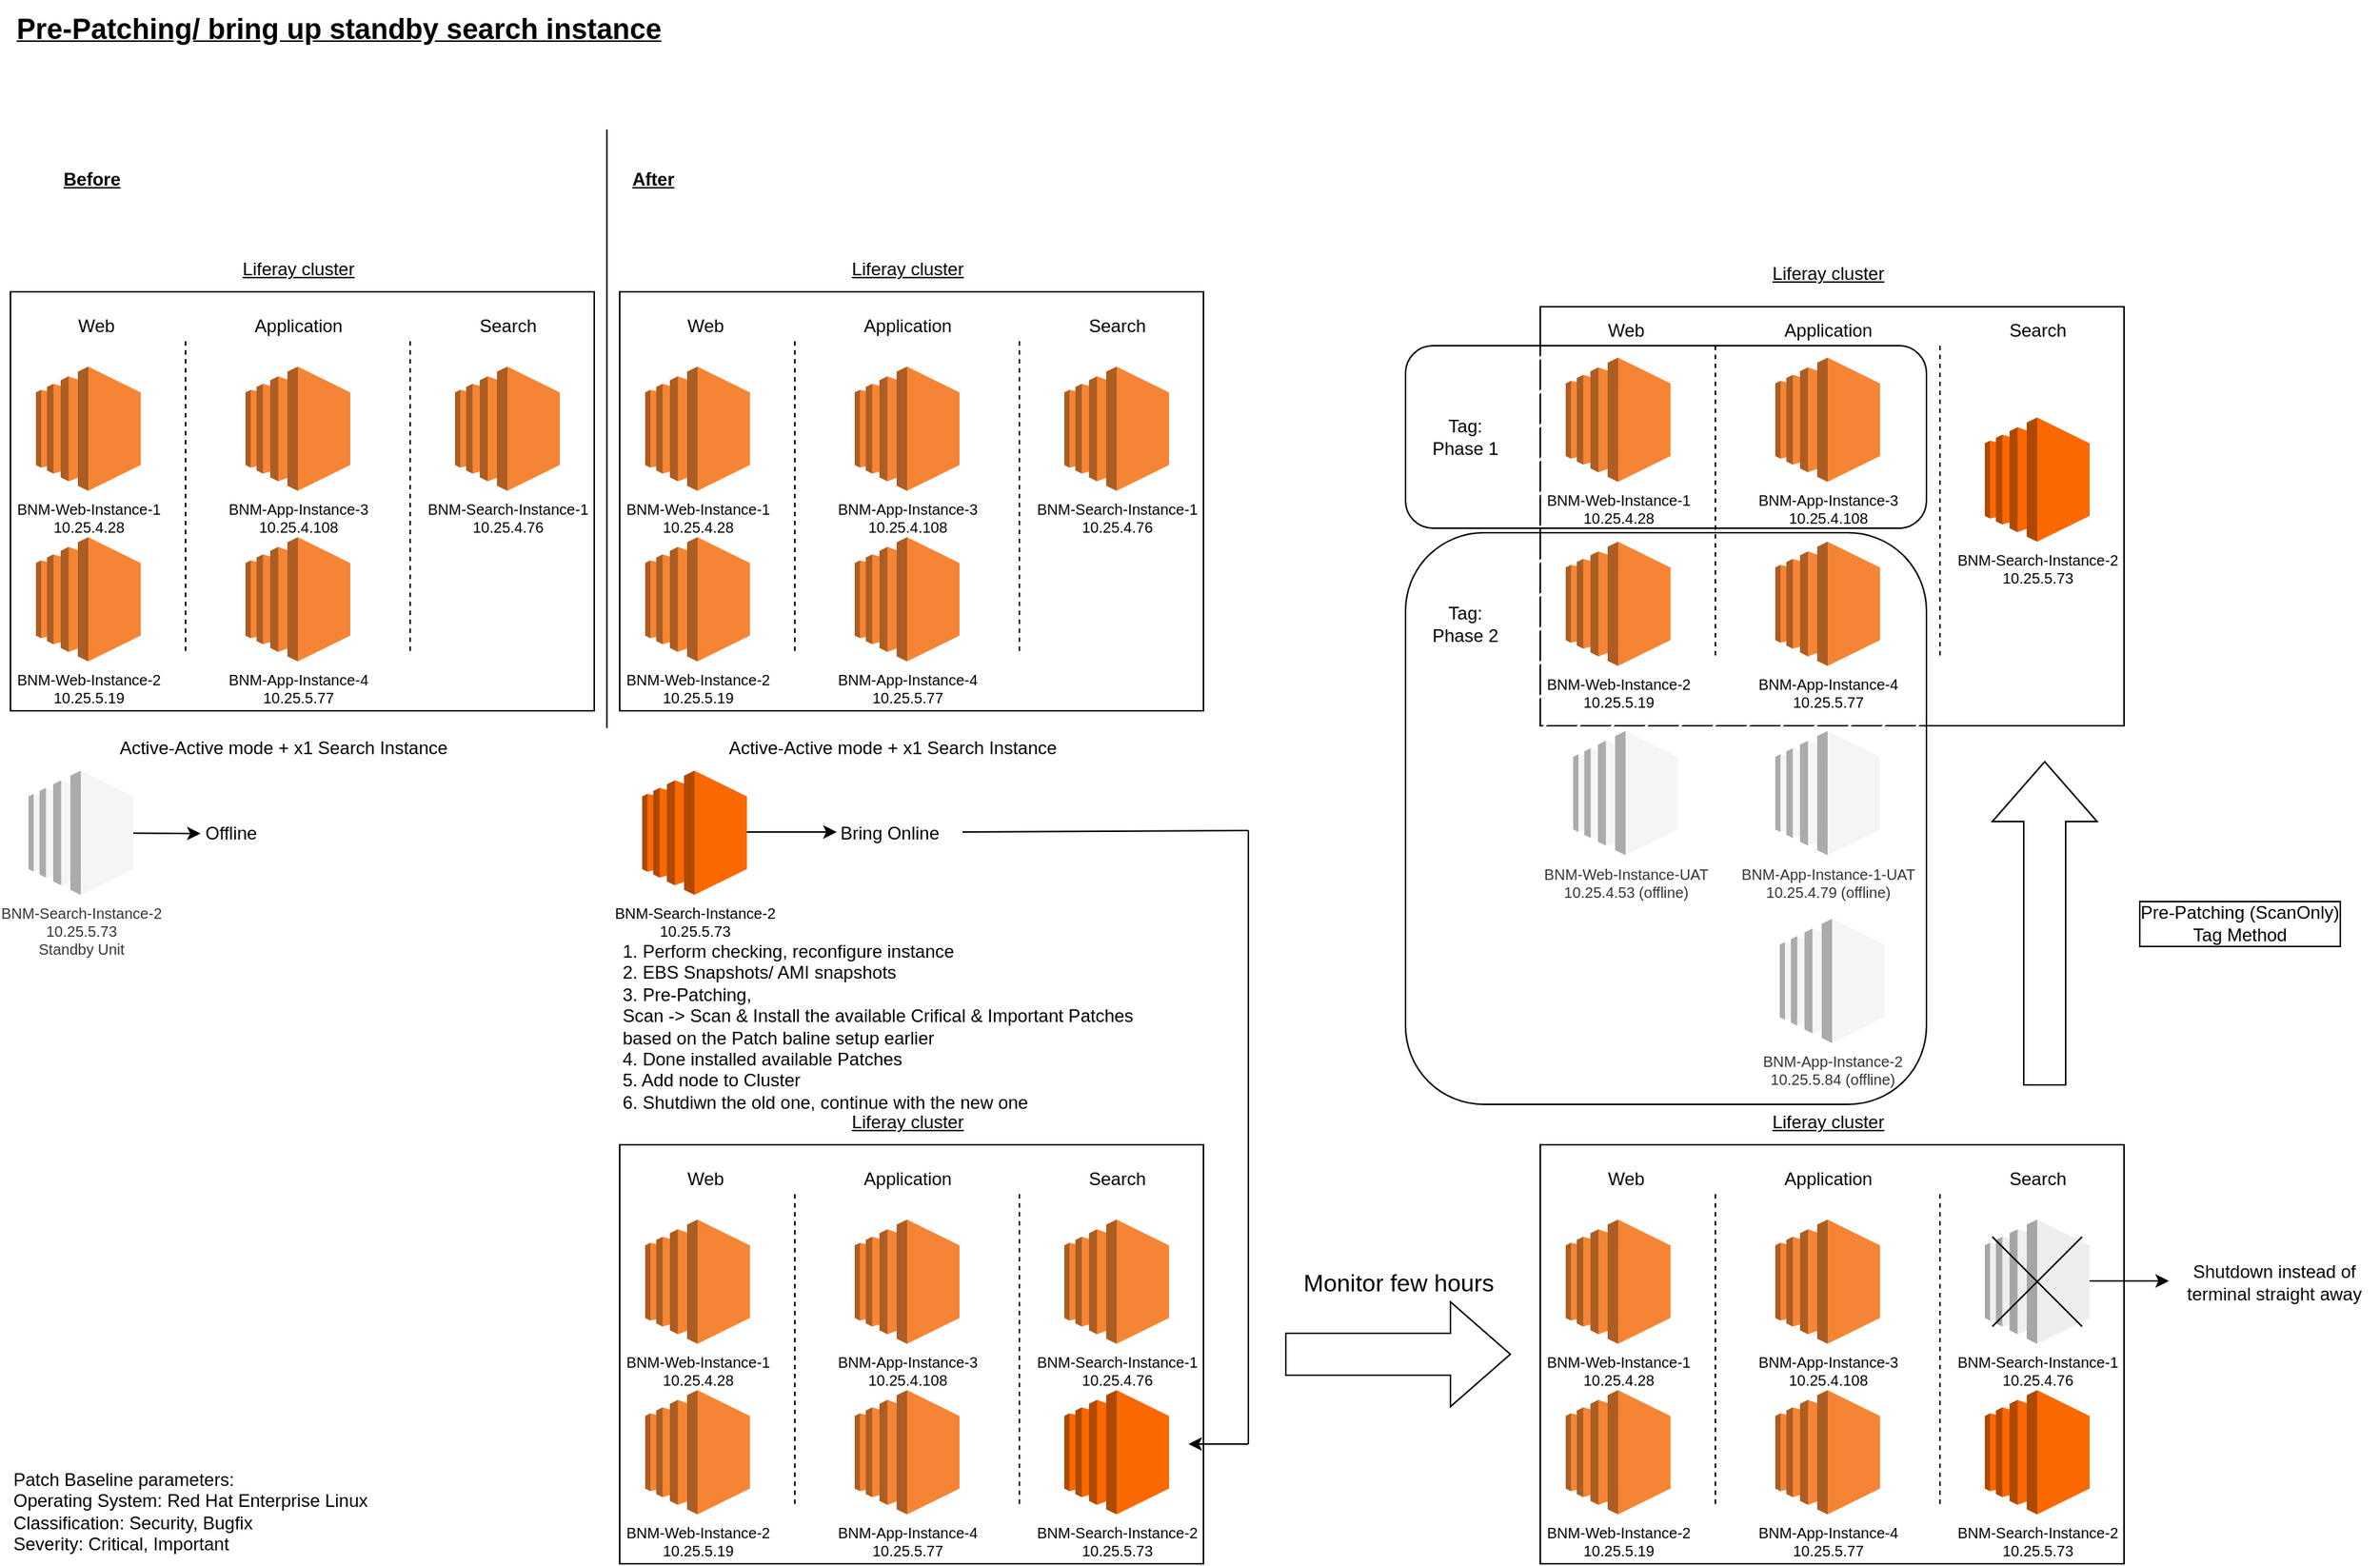 <mxfile version="22.0.1" type="github">
  <diagram name="Page-1" id="-mjlqebvSr8Z0SdgE8bW">
    <mxGraphModel dx="1517" dy="843" grid="1" gridSize="10" guides="1" tooltips="1" connect="1" arrows="1" fold="1" page="1" pageScale="1" pageWidth="850" pageHeight="1100" math="0" shadow="0">
      <root>
        <mxCell id="0" />
        <mxCell id="1" parent="0" />
        <mxCell id="5FVByCgZ-Wp0GAzIwcAn-2" value="Pre-Patching/ bring up standby search instance" style="text;html=1;align=center;verticalAlign=middle;resizable=0;points=[];autosize=1;strokeColor=none;fillColor=none;fontSize=19;fontStyle=5" parent="1" vertex="1">
          <mxGeometry x="2" y="35" width="450" height="40" as="geometry" />
        </mxCell>
        <mxCell id="5FVByCgZ-Wp0GAzIwcAn-3" value="Before" style="text;html=1;align=center;verticalAlign=middle;resizable=0;points=[];autosize=1;strokeColor=none;fillColor=none;fontStyle=5" parent="1" vertex="1">
          <mxGeometry x="32" y="140" width="60" height="30" as="geometry" />
        </mxCell>
        <mxCell id="5FVByCgZ-Wp0GAzIwcAn-5" value="" style="endArrow=none;html=1;rounded=0;" parent="1" edge="1">
          <mxGeometry width="50" height="50" relative="1" as="geometry">
            <mxPoint x="406.44" y="521.5" as="sourcePoint" />
            <mxPoint x="406.44" y="121.5" as="targetPoint" />
          </mxGeometry>
        </mxCell>
        <mxCell id="5FVByCgZ-Wp0GAzIwcAn-6" value="After" style="text;html=1;align=center;verticalAlign=middle;resizable=0;points=[];autosize=1;strokeColor=none;fillColor=none;fontStyle=5" parent="1" vertex="1">
          <mxGeometry x="412" y="140" width="50" height="30" as="geometry" />
        </mxCell>
        <mxCell id="TRkRwzScEhr-TnR55P3y-11" value="" style="rounded=0;whiteSpace=wrap;html=1;" vertex="1" parent="1">
          <mxGeometry x="8" y="230" width="390" height="280" as="geometry" />
        </mxCell>
        <mxCell id="5FVByCgZ-Wp0GAzIwcAn-1" value="BNM-Web-Instance-1&lt;br&gt;10.25.4.28" style="outlineConnect=0;dashed=0;verticalLabelPosition=bottom;verticalAlign=top;align=center;html=1;shape=mxgraph.aws3.ec2;fillColor=#F58534;gradientColor=none;shadow=0;fontSize=10;" parent="1" vertex="1">
          <mxGeometry x="25" y="280" width="70" height="83" as="geometry" />
        </mxCell>
        <mxCell id="5FVByCgZ-Wp0GAzIwcAn-4" value="BNM-Web-Instance-2&lt;br&gt;10.25.5.19" style="outlineConnect=0;dashed=0;verticalLabelPosition=bottom;verticalAlign=top;align=center;html=1;shape=mxgraph.aws3.ec2;fillColor=#F58534;gradientColor=none;shadow=0;fontSize=10;" parent="1" vertex="1">
          <mxGeometry x="25" y="394" width="70" height="83" as="geometry" />
        </mxCell>
        <mxCell id="TRkRwzScEhr-TnR55P3y-1" value="" style="endArrow=none;dashed=1;html=1;rounded=0;shadow=0;" edge="1" parent="1">
          <mxGeometry width="50" height="50" relative="1" as="geometry">
            <mxPoint x="125" y="470" as="sourcePoint" />
            <mxPoint x="125" y="260" as="targetPoint" />
          </mxGeometry>
        </mxCell>
        <mxCell id="TRkRwzScEhr-TnR55P3y-2" value="BNM-App-Instance-3&lt;br&gt;10.25.4.108" style="outlineConnect=0;dashed=0;verticalLabelPosition=bottom;verticalAlign=top;align=center;html=1;shape=mxgraph.aws3.ec2;fillColor=#F58534;gradientColor=none;shadow=0;fontSize=10;" vertex="1" parent="1">
          <mxGeometry x="165" y="280" width="70" height="83" as="geometry" />
        </mxCell>
        <mxCell id="TRkRwzScEhr-TnR55P3y-3" value="BNM-App-Instance-4&lt;br&gt;10.25.5.77" style="outlineConnect=0;dashed=0;verticalLabelPosition=bottom;verticalAlign=top;align=center;html=1;shape=mxgraph.aws3.ec2;fillColor=#F58534;gradientColor=none;shadow=0;fontSize=10;" vertex="1" parent="1">
          <mxGeometry x="165" y="394" width="70" height="83" as="geometry" />
        </mxCell>
        <mxCell id="TRkRwzScEhr-TnR55P3y-4" value="" style="endArrow=none;dashed=1;html=1;rounded=0;shadow=0;" edge="1" parent="1">
          <mxGeometry width="50" height="50" relative="1" as="geometry">
            <mxPoint x="275" y="470" as="sourcePoint" />
            <mxPoint x="275" y="260" as="targetPoint" />
          </mxGeometry>
        </mxCell>
        <mxCell id="TRkRwzScEhr-TnR55P3y-5" value="BNM-Search-Instance-1&lt;br&gt;10.25.4.76" style="outlineConnect=0;dashed=0;verticalLabelPosition=bottom;verticalAlign=top;align=center;html=1;shape=mxgraph.aws3.ec2;fillColor=#F58534;gradientColor=none;shadow=0;fontSize=10;" vertex="1" parent="1">
          <mxGeometry x="305" y="280" width="70" height="83" as="geometry" />
        </mxCell>
        <mxCell id="TRkRwzScEhr-TnR55P3y-7" value="Web" style="text;html=1;align=center;verticalAlign=middle;resizable=0;points=[];autosize=1;strokeColor=none;fillColor=none;shadow=0;" vertex="1" parent="1">
          <mxGeometry x="40" y="238" width="50" height="30" as="geometry" />
        </mxCell>
        <mxCell id="TRkRwzScEhr-TnR55P3y-8" value="Application" style="text;html=1;align=center;verticalAlign=middle;resizable=0;points=[];autosize=1;strokeColor=none;fillColor=none;shadow=0;" vertex="1" parent="1">
          <mxGeometry x="160" y="238" width="80" height="30" as="geometry" />
        </mxCell>
        <mxCell id="TRkRwzScEhr-TnR55P3y-9" value="Search" style="text;html=1;align=center;verticalAlign=middle;resizable=0;points=[];autosize=1;strokeColor=none;fillColor=none;shadow=0;" vertex="1" parent="1">
          <mxGeometry x="310" y="238" width="60" height="30" as="geometry" />
        </mxCell>
        <mxCell id="TRkRwzScEhr-TnR55P3y-12" value="Liferay cluster" style="text;html=1;align=center;verticalAlign=middle;resizable=0;points=[];autosize=1;strokeColor=none;fillColor=none;fontStyle=4" vertex="1" parent="1">
          <mxGeometry x="150" y="200" width="100" height="30" as="geometry" />
        </mxCell>
        <mxCell id="TRkRwzScEhr-TnR55P3y-14" value="Active-Active mode + x1 Search Instance" style="text;html=1;align=center;verticalAlign=middle;resizable=0;points=[];autosize=1;strokeColor=none;fillColor=none;" vertex="1" parent="1">
          <mxGeometry x="70" y="520" width="240" height="30" as="geometry" />
        </mxCell>
        <mxCell id="TRkRwzScEhr-TnR55P3y-15" value="" style="endArrow=classic;html=1;rounded=0;" edge="1" parent="1" source="TRkRwzScEhr-TnR55P3y-13">
          <mxGeometry width="50" height="50" relative="1" as="geometry">
            <mxPoint x="337.5" y="420" as="sourcePoint" />
            <mxPoint x="135" y="592" as="targetPoint" />
          </mxGeometry>
        </mxCell>
        <mxCell id="TRkRwzScEhr-TnR55P3y-13" value="BNM-Search-Instance-2&lt;br&gt;10.25.5.73&lt;br&gt;Standby Unit" style="outlineConnect=0;dashed=0;verticalLabelPosition=bottom;verticalAlign=top;align=center;html=1;shape=mxgraph.aws3.ec2;fillColor=#f5f5f5;shadow=0;fontSize=10;fontColor=#333333;strokeColor=#666666;" vertex="1" parent="1">
          <mxGeometry x="20" y="550" width="70" height="83" as="geometry" />
        </mxCell>
        <mxCell id="TRkRwzScEhr-TnR55P3y-17" value="Offline" style="text;html=1;align=center;verticalAlign=middle;resizable=0;points=[];autosize=1;strokeColor=none;fillColor=none;labelBackgroundColor=none;labelBorderColor=none;" vertex="1" parent="1">
          <mxGeometry x="125" y="576.5" width="60" height="30" as="geometry" />
        </mxCell>
        <mxCell id="TRkRwzScEhr-TnR55P3y-18" value="" style="rounded=0;whiteSpace=wrap;html=1;" vertex="1" parent="1">
          <mxGeometry x="415" y="230" width="390" height="280" as="geometry" />
        </mxCell>
        <mxCell id="TRkRwzScEhr-TnR55P3y-19" value="BNM-Web-Instance-1&lt;br&gt;10.25.4.28" style="outlineConnect=0;dashed=0;verticalLabelPosition=bottom;verticalAlign=top;align=center;html=1;shape=mxgraph.aws3.ec2;fillColor=#F58534;gradientColor=none;shadow=0;fontSize=10;" vertex="1" parent="1">
          <mxGeometry x="432" y="280" width="70" height="83" as="geometry" />
        </mxCell>
        <mxCell id="TRkRwzScEhr-TnR55P3y-20" value="BNM-Web-Instance-2&lt;br&gt;10.25.5.19" style="outlineConnect=0;dashed=0;verticalLabelPosition=bottom;verticalAlign=top;align=center;html=1;shape=mxgraph.aws3.ec2;fillColor=#F58534;gradientColor=none;shadow=0;fontSize=10;" vertex="1" parent="1">
          <mxGeometry x="432" y="394" width="70" height="83" as="geometry" />
        </mxCell>
        <mxCell id="TRkRwzScEhr-TnR55P3y-21" value="" style="endArrow=none;dashed=1;html=1;rounded=0;shadow=0;" edge="1" parent="1">
          <mxGeometry width="50" height="50" relative="1" as="geometry">
            <mxPoint x="532" y="470" as="sourcePoint" />
            <mxPoint x="532" y="260" as="targetPoint" />
          </mxGeometry>
        </mxCell>
        <mxCell id="TRkRwzScEhr-TnR55P3y-22" value="BNM-App-Instance-3&lt;br&gt;10.25.4.108" style="outlineConnect=0;dashed=0;verticalLabelPosition=bottom;verticalAlign=top;align=center;html=1;shape=mxgraph.aws3.ec2;fillColor=#F58534;gradientColor=none;shadow=0;fontSize=10;" vertex="1" parent="1">
          <mxGeometry x="572" y="280" width="70" height="83" as="geometry" />
        </mxCell>
        <mxCell id="TRkRwzScEhr-TnR55P3y-23" value="BNM-App-Instance-4&lt;br&gt;10.25.5.77" style="outlineConnect=0;dashed=0;verticalLabelPosition=bottom;verticalAlign=top;align=center;html=1;shape=mxgraph.aws3.ec2;fillColor=#F58534;gradientColor=none;shadow=0;fontSize=10;" vertex="1" parent="1">
          <mxGeometry x="572" y="394" width="70" height="83" as="geometry" />
        </mxCell>
        <mxCell id="TRkRwzScEhr-TnR55P3y-24" value="" style="endArrow=none;dashed=1;html=1;rounded=0;shadow=0;" edge="1" parent="1">
          <mxGeometry width="50" height="50" relative="1" as="geometry">
            <mxPoint x="682" y="470" as="sourcePoint" />
            <mxPoint x="682" y="260" as="targetPoint" />
          </mxGeometry>
        </mxCell>
        <mxCell id="TRkRwzScEhr-TnR55P3y-25" value="BNM-Search-Instance-1&lt;br&gt;10.25.4.76" style="outlineConnect=0;dashed=0;verticalLabelPosition=bottom;verticalAlign=top;align=center;html=1;shape=mxgraph.aws3.ec2;fillColor=#F58534;gradientColor=none;shadow=0;fontSize=10;" vertex="1" parent="1">
          <mxGeometry x="712" y="280" width="70" height="83" as="geometry" />
        </mxCell>
        <mxCell id="TRkRwzScEhr-TnR55P3y-26" value="Web" style="text;html=1;align=center;verticalAlign=middle;resizable=0;points=[];autosize=1;strokeColor=none;fillColor=none;shadow=0;" vertex="1" parent="1">
          <mxGeometry x="447" y="238" width="50" height="30" as="geometry" />
        </mxCell>
        <mxCell id="TRkRwzScEhr-TnR55P3y-27" value="Application" style="text;html=1;align=center;verticalAlign=middle;resizable=0;points=[];autosize=1;strokeColor=none;fillColor=none;shadow=0;" vertex="1" parent="1">
          <mxGeometry x="567" y="238" width="80" height="30" as="geometry" />
        </mxCell>
        <mxCell id="TRkRwzScEhr-TnR55P3y-28" value="Search" style="text;html=1;align=center;verticalAlign=middle;resizable=0;points=[];autosize=1;strokeColor=none;fillColor=none;shadow=0;" vertex="1" parent="1">
          <mxGeometry x="717" y="238" width="60" height="30" as="geometry" />
        </mxCell>
        <mxCell id="TRkRwzScEhr-TnR55P3y-29" value="Liferay cluster" style="text;html=1;align=center;verticalAlign=middle;resizable=0;points=[];autosize=1;strokeColor=none;fillColor=none;fontStyle=4" vertex="1" parent="1">
          <mxGeometry x="557" y="200" width="100" height="30" as="geometry" />
        </mxCell>
        <mxCell id="TRkRwzScEhr-TnR55P3y-30" value="Active-Active mode + x1 Search Instance" style="text;html=1;align=center;verticalAlign=middle;resizable=0;points=[];autosize=1;strokeColor=none;fillColor=none;" vertex="1" parent="1">
          <mxGeometry x="477" y="520" width="240" height="30" as="geometry" />
        </mxCell>
        <mxCell id="TRkRwzScEhr-TnR55P3y-31" value="" style="endArrow=classic;html=1;rounded=0;" edge="1" parent="1">
          <mxGeometry width="50" height="50" relative="1" as="geometry">
            <mxPoint x="460" y="590.997" as="sourcePoint" />
            <mxPoint x="560" y="591" as="targetPoint" />
          </mxGeometry>
        </mxCell>
        <mxCell id="TRkRwzScEhr-TnR55P3y-32" value="BNM-Search-Instance-2&lt;br&gt;10.25.5.73" style="outlineConnect=0;dashed=0;verticalLabelPosition=bottom;verticalAlign=top;align=center;html=1;shape=mxgraph.aws3.ec2;fillColor=#fa6800;shadow=0;fontSize=10;fontColor=#000000;strokeColor=#C73500;" vertex="1" parent="1">
          <mxGeometry x="430" y="550" width="70" height="83" as="geometry" />
        </mxCell>
        <mxCell id="TRkRwzScEhr-TnR55P3y-33" value="Bring Online" style="text;html=1;align=center;verticalAlign=middle;resizable=0;points=[];autosize=1;strokeColor=none;fillColor=none;labelBackgroundColor=none;labelBorderColor=none;" vertex="1" parent="1">
          <mxGeometry x="550" y="576.5" width="90" height="30" as="geometry" />
        </mxCell>
        <mxCell id="TRkRwzScEhr-TnR55P3y-35" value="1. Perform checking, reconfigure instance&lt;br&gt;2. EBS Snapshots/ AMI snapshots&lt;br&gt;3. Pre-Patching, &lt;br&gt;Scan -&amp;gt; Scan &amp;amp; Install the available Crifical &amp;amp; Important Patches &lt;br&gt;based on the Patch baline setup earlier&lt;br&gt;4. Done installed available Patches&amp;nbsp;&lt;br&gt;5. Add node to Cluster&lt;br&gt;6. Shutdiwn the old one, continue with the new one" style="text;html=1;align=left;verticalAlign=middle;resizable=0;points=[];autosize=1;strokeColor=none;fillColor=none;" vertex="1" parent="1">
          <mxGeometry x="415" y="656" width="360" height="130" as="geometry" />
        </mxCell>
        <mxCell id="TRkRwzScEhr-TnR55P3y-48" value="" style="rounded=0;whiteSpace=wrap;html=1;" vertex="1" parent="1">
          <mxGeometry x="415" y="800" width="390" height="280" as="geometry" />
        </mxCell>
        <mxCell id="TRkRwzScEhr-TnR55P3y-49" value="BNM-Web-Instance-1&lt;br&gt;10.25.4.28" style="outlineConnect=0;dashed=0;verticalLabelPosition=bottom;verticalAlign=top;align=center;html=1;shape=mxgraph.aws3.ec2;fillColor=#F58534;gradientColor=none;shadow=0;fontSize=10;" vertex="1" parent="1">
          <mxGeometry x="432" y="850" width="70" height="83" as="geometry" />
        </mxCell>
        <mxCell id="TRkRwzScEhr-TnR55P3y-50" value="BNM-Web-Instance-2&lt;br&gt;10.25.5.19" style="outlineConnect=0;dashed=0;verticalLabelPosition=bottom;verticalAlign=top;align=center;html=1;shape=mxgraph.aws3.ec2;fillColor=#F58534;gradientColor=none;shadow=0;fontSize=10;" vertex="1" parent="1">
          <mxGeometry x="432" y="964" width="70" height="83" as="geometry" />
        </mxCell>
        <mxCell id="TRkRwzScEhr-TnR55P3y-51" value="" style="endArrow=none;dashed=1;html=1;rounded=0;shadow=0;" edge="1" parent="1">
          <mxGeometry width="50" height="50" relative="1" as="geometry">
            <mxPoint x="532" y="1040" as="sourcePoint" />
            <mxPoint x="532" y="830" as="targetPoint" />
          </mxGeometry>
        </mxCell>
        <mxCell id="TRkRwzScEhr-TnR55P3y-52" value="BNM-App-Instance-3&lt;br&gt;10.25.4.108" style="outlineConnect=0;dashed=0;verticalLabelPosition=bottom;verticalAlign=top;align=center;html=1;shape=mxgraph.aws3.ec2;fillColor=#F58534;gradientColor=none;shadow=0;fontSize=10;" vertex="1" parent="1">
          <mxGeometry x="572" y="850" width="70" height="83" as="geometry" />
        </mxCell>
        <mxCell id="TRkRwzScEhr-TnR55P3y-53" value="BNM-App-Instance-4&lt;br&gt;10.25.5.77" style="outlineConnect=0;dashed=0;verticalLabelPosition=bottom;verticalAlign=top;align=center;html=1;shape=mxgraph.aws3.ec2;fillColor=#F58534;gradientColor=none;shadow=0;fontSize=10;" vertex="1" parent="1">
          <mxGeometry x="572" y="964" width="70" height="83" as="geometry" />
        </mxCell>
        <mxCell id="TRkRwzScEhr-TnR55P3y-54" value="" style="endArrow=none;dashed=1;html=1;rounded=0;shadow=0;" edge="1" parent="1">
          <mxGeometry width="50" height="50" relative="1" as="geometry">
            <mxPoint x="682" y="1040" as="sourcePoint" />
            <mxPoint x="682" y="830" as="targetPoint" />
          </mxGeometry>
        </mxCell>
        <mxCell id="TRkRwzScEhr-TnR55P3y-55" value="BNM-Search-Instance-1&lt;br&gt;10.25.4.76" style="outlineConnect=0;dashed=0;verticalLabelPosition=bottom;verticalAlign=top;align=center;html=1;shape=mxgraph.aws3.ec2;fillColor=#F58534;gradientColor=none;shadow=0;fontSize=10;" vertex="1" parent="1">
          <mxGeometry x="712" y="850" width="70" height="83" as="geometry" />
        </mxCell>
        <mxCell id="TRkRwzScEhr-TnR55P3y-56" value="Web" style="text;html=1;align=center;verticalAlign=middle;resizable=0;points=[];autosize=1;strokeColor=none;fillColor=none;shadow=0;" vertex="1" parent="1">
          <mxGeometry x="447" y="808" width="50" height="30" as="geometry" />
        </mxCell>
        <mxCell id="TRkRwzScEhr-TnR55P3y-57" value="Application" style="text;html=1;align=center;verticalAlign=middle;resizable=0;points=[];autosize=1;strokeColor=none;fillColor=none;shadow=0;" vertex="1" parent="1">
          <mxGeometry x="567" y="808" width="80" height="30" as="geometry" />
        </mxCell>
        <mxCell id="TRkRwzScEhr-TnR55P3y-58" value="Search" style="text;html=1;align=center;verticalAlign=middle;resizable=0;points=[];autosize=1;strokeColor=none;fillColor=none;shadow=0;" vertex="1" parent="1">
          <mxGeometry x="717" y="808" width="60" height="30" as="geometry" />
        </mxCell>
        <mxCell id="TRkRwzScEhr-TnR55P3y-59" value="Liferay cluster" style="text;html=1;align=center;verticalAlign=middle;resizable=0;points=[];autosize=1;strokeColor=none;fillColor=none;fontStyle=4" vertex="1" parent="1">
          <mxGeometry x="557" y="770" width="100" height="30" as="geometry" />
        </mxCell>
        <mxCell id="TRkRwzScEhr-TnR55P3y-61" value="" style="endArrow=none;html=1;rounded=0;" edge="1" parent="1">
          <mxGeometry width="50" height="50" relative="1" as="geometry">
            <mxPoint x="644" y="591" as="sourcePoint" />
            <mxPoint x="835" y="590" as="targetPoint" />
          </mxGeometry>
        </mxCell>
        <mxCell id="TRkRwzScEhr-TnR55P3y-62" value="" style="endArrow=none;html=1;rounded=0;" edge="1" parent="1">
          <mxGeometry width="50" height="50" relative="1" as="geometry">
            <mxPoint x="835" y="1000" as="sourcePoint" />
            <mxPoint x="835" y="590" as="targetPoint" />
          </mxGeometry>
        </mxCell>
        <mxCell id="TRkRwzScEhr-TnR55P3y-63" value="" style="endArrow=classic;html=1;rounded=0;" edge="1" parent="1">
          <mxGeometry width="50" height="50" relative="1" as="geometry">
            <mxPoint x="835" y="1000" as="sourcePoint" />
            <mxPoint x="795" y="1000" as="targetPoint" />
          </mxGeometry>
        </mxCell>
        <mxCell id="TRkRwzScEhr-TnR55P3y-64" value="BNM-Search-Instance-2&lt;br&gt;10.25.5.73" style="outlineConnect=0;dashed=0;verticalLabelPosition=bottom;verticalAlign=top;align=center;html=1;shape=mxgraph.aws3.ec2;fillColor=#fa6800;shadow=0;fontSize=10;fontColor=#000000;strokeColor=#C73500;" vertex="1" parent="1">
          <mxGeometry x="712" y="964" width="70" height="83" as="geometry" />
        </mxCell>
        <mxCell id="TRkRwzScEhr-TnR55P3y-78" value="" style="rounded=0;whiteSpace=wrap;html=1;" vertex="1" parent="1">
          <mxGeometry x="1030" y="800" width="390" height="280" as="geometry" />
        </mxCell>
        <mxCell id="TRkRwzScEhr-TnR55P3y-79" value="BNM-Web-Instance-1&lt;br&gt;10.25.4.28" style="outlineConnect=0;dashed=0;verticalLabelPosition=bottom;verticalAlign=top;align=center;html=1;shape=mxgraph.aws3.ec2;fillColor=#F58534;gradientColor=none;shadow=0;fontSize=10;" vertex="1" parent="1">
          <mxGeometry x="1047" y="850" width="70" height="83" as="geometry" />
        </mxCell>
        <mxCell id="TRkRwzScEhr-TnR55P3y-80" value="BNM-Web-Instance-2&lt;br&gt;10.25.5.19" style="outlineConnect=0;dashed=0;verticalLabelPosition=bottom;verticalAlign=top;align=center;html=1;shape=mxgraph.aws3.ec2;fillColor=#F58534;gradientColor=none;shadow=0;fontSize=10;" vertex="1" parent="1">
          <mxGeometry x="1047" y="964" width="70" height="83" as="geometry" />
        </mxCell>
        <mxCell id="TRkRwzScEhr-TnR55P3y-81" value="" style="endArrow=none;dashed=1;html=1;rounded=0;shadow=0;" edge="1" parent="1">
          <mxGeometry width="50" height="50" relative="1" as="geometry">
            <mxPoint x="1147" y="1040" as="sourcePoint" />
            <mxPoint x="1147" y="830" as="targetPoint" />
          </mxGeometry>
        </mxCell>
        <mxCell id="TRkRwzScEhr-TnR55P3y-82" value="BNM-App-Instance-3&lt;br&gt;10.25.4.108" style="outlineConnect=0;dashed=0;verticalLabelPosition=bottom;verticalAlign=top;align=center;html=1;shape=mxgraph.aws3.ec2;fillColor=#F58534;gradientColor=none;shadow=0;fontSize=10;" vertex="1" parent="1">
          <mxGeometry x="1187" y="850" width="70" height="83" as="geometry" />
        </mxCell>
        <mxCell id="TRkRwzScEhr-TnR55P3y-83" value="BNM-App-Instance-4&lt;br&gt;10.25.5.77" style="outlineConnect=0;dashed=0;verticalLabelPosition=bottom;verticalAlign=top;align=center;html=1;shape=mxgraph.aws3.ec2;fillColor=#F58534;gradientColor=none;shadow=0;fontSize=10;" vertex="1" parent="1">
          <mxGeometry x="1187" y="964" width="70" height="83" as="geometry" />
        </mxCell>
        <mxCell id="TRkRwzScEhr-TnR55P3y-84" value="" style="endArrow=none;dashed=1;html=1;rounded=0;shadow=0;" edge="1" parent="1">
          <mxGeometry width="50" height="50" relative="1" as="geometry">
            <mxPoint x="1297" y="1040" as="sourcePoint" />
            <mxPoint x="1297" y="830" as="targetPoint" />
          </mxGeometry>
        </mxCell>
        <mxCell id="TRkRwzScEhr-TnR55P3y-86" value="Web" style="text;html=1;align=center;verticalAlign=middle;resizable=0;points=[];autosize=1;strokeColor=none;fillColor=none;shadow=0;" vertex="1" parent="1">
          <mxGeometry x="1062" y="808" width="50" height="30" as="geometry" />
        </mxCell>
        <mxCell id="TRkRwzScEhr-TnR55P3y-87" value="Application" style="text;html=1;align=center;verticalAlign=middle;resizable=0;points=[];autosize=1;strokeColor=none;fillColor=none;shadow=0;" vertex="1" parent="1">
          <mxGeometry x="1182" y="808" width="80" height="30" as="geometry" />
        </mxCell>
        <mxCell id="TRkRwzScEhr-TnR55P3y-88" value="Search" style="text;html=1;align=center;verticalAlign=middle;resizable=0;points=[];autosize=1;strokeColor=none;fillColor=none;shadow=0;" vertex="1" parent="1">
          <mxGeometry x="1332" y="808" width="60" height="30" as="geometry" />
        </mxCell>
        <mxCell id="TRkRwzScEhr-TnR55P3y-90" value="BNM-Search-Instance-2&lt;br&gt;10.25.5.73" style="outlineConnect=0;dashed=0;verticalLabelPosition=bottom;verticalAlign=top;align=center;html=1;shape=mxgraph.aws3.ec2;fillColor=#fa6800;shadow=0;fontSize=10;fontColor=#000000;strokeColor=#C73500;" vertex="1" parent="1">
          <mxGeometry x="1327" y="964" width="70" height="83" as="geometry" />
        </mxCell>
        <mxCell id="TRkRwzScEhr-TnR55P3y-91" value="Monitor few hours" style="text;html=1;align=center;verticalAlign=middle;resizable=0;points=[];autosize=1;strokeColor=none;fillColor=none;fontSize=16;" vertex="1" parent="1">
          <mxGeometry x="860" y="876.5" width="150" height="30" as="geometry" />
        </mxCell>
        <mxCell id="TRkRwzScEhr-TnR55P3y-93" value="" style="endArrow=classic;html=1;rounded=0;" edge="1" parent="1">
          <mxGeometry width="50" height="50" relative="1" as="geometry">
            <mxPoint x="1340" y="891" as="sourcePoint" />
            <mxPoint x="1450" y="891" as="targetPoint" />
          </mxGeometry>
        </mxCell>
        <mxCell id="TRkRwzScEhr-TnR55P3y-85" value="BNM-Search-Instance-1&lt;br&gt;10.25.4.76" style="outlineConnect=0;dashed=0;verticalLabelPosition=bottom;verticalAlign=top;align=center;html=1;shape=mxgraph.aws3.ec2;fillColor=#eeeeee;shadow=0;fontSize=10;strokeColor=#36393d;" vertex="1" parent="1">
          <mxGeometry x="1327" y="850" width="70" height="83" as="geometry" />
        </mxCell>
        <mxCell id="TRkRwzScEhr-TnR55P3y-94" value="Shutdown instead of &lt;br&gt;terminal straight away" style="text;html=1;align=center;verticalAlign=middle;resizable=0;points=[];autosize=1;strokeColor=none;fillColor=none;" vertex="1" parent="1">
          <mxGeometry x="1450" y="871.5" width="140" height="40" as="geometry" />
        </mxCell>
        <mxCell id="TRkRwzScEhr-TnR55P3y-98" value="" style="shape=mxgraph.sysml.x;" vertex="1" parent="1">
          <mxGeometry x="1332" y="861.5" width="60" height="60" as="geometry" />
        </mxCell>
        <mxCell id="TRkRwzScEhr-TnR55P3y-103" value="" style="rounded=0;whiteSpace=wrap;html=1;" vertex="1" parent="1">
          <mxGeometry x="1030" y="240" width="390" height="280" as="geometry" />
        </mxCell>
        <mxCell id="TRkRwzScEhr-TnR55P3y-109" value="" style="endArrow=none;dashed=1;html=1;rounded=0;shadow=0;" edge="1" parent="1">
          <mxGeometry width="50" height="50" relative="1" as="geometry">
            <mxPoint x="1297" y="473" as="sourcePoint" />
            <mxPoint x="1297" y="263" as="targetPoint" />
          </mxGeometry>
        </mxCell>
        <mxCell id="TRkRwzScEhr-TnR55P3y-110" value="Web" style="text;html=1;align=center;verticalAlign=middle;resizable=0;points=[];autosize=1;strokeColor=none;fillColor=none;shadow=0;" vertex="1" parent="1">
          <mxGeometry x="1062" y="241" width="50" height="30" as="geometry" />
        </mxCell>
        <mxCell id="TRkRwzScEhr-TnR55P3y-111" value="Application" style="text;html=1;align=center;verticalAlign=middle;resizable=0;points=[];autosize=1;strokeColor=none;fillColor=none;shadow=0;" vertex="1" parent="1">
          <mxGeometry x="1182" y="241" width="80" height="30" as="geometry" />
        </mxCell>
        <mxCell id="TRkRwzScEhr-TnR55P3y-112" value="Search" style="text;html=1;align=center;verticalAlign=middle;resizable=0;points=[];autosize=1;strokeColor=none;fillColor=none;shadow=0;" vertex="1" parent="1">
          <mxGeometry x="1332" y="241" width="60" height="30" as="geometry" />
        </mxCell>
        <mxCell id="TRkRwzScEhr-TnR55P3y-113" value="BNM-Search-Instance-2&lt;br&gt;10.25.5.73" style="outlineConnect=0;dashed=0;verticalLabelPosition=bottom;verticalAlign=top;align=center;html=1;shape=mxgraph.aws3.ec2;fillColor=#fa6800;shadow=0;fontSize=10;fontColor=#000000;strokeColor=#C73500;" vertex="1" parent="1">
          <mxGeometry x="1327" y="314" width="70" height="83" as="geometry" />
        </mxCell>
        <mxCell id="TRkRwzScEhr-TnR55P3y-118" value="Pre-Patching (ScanOnly)&lt;br&gt;Tag Method" style="text;html=1;align=center;verticalAlign=middle;resizable=0;points=[];autosize=1;strokeColor=none;fillColor=none;labelBackgroundColor=none;labelBorderColor=default;" vertex="1" parent="1">
          <mxGeometry x="1417" y="632" width="160" height="40" as="geometry" />
        </mxCell>
        <mxCell id="TRkRwzScEhr-TnR55P3y-120" value="Liferay cluster" style="text;html=1;align=center;verticalAlign=middle;resizable=0;points=[];autosize=1;strokeColor=none;fillColor=none;fontStyle=4" vertex="1" parent="1">
          <mxGeometry x="1172" y="770" width="100" height="30" as="geometry" />
        </mxCell>
        <mxCell id="TRkRwzScEhr-TnR55P3y-122" value="Liferay cluster" style="text;html=1;align=center;verticalAlign=middle;resizable=0;points=[];autosize=1;strokeColor=none;fillColor=none;fontStyle=4" vertex="1" parent="1">
          <mxGeometry x="1172" y="203" width="100" height="30" as="geometry" />
        </mxCell>
        <mxCell id="TRkRwzScEhr-TnR55P3y-127" value="" style="rounded=1;whiteSpace=wrap;html=1;fillStyle=hatch;" vertex="1" parent="1">
          <mxGeometry x="940" y="266" width="348" height="122" as="geometry" />
        </mxCell>
        <mxCell id="TRkRwzScEhr-TnR55P3y-104" value="BNM-Web-Instance-1&lt;br&gt;10.25.4.28" style="outlineConnect=0;dashed=0;verticalLabelPosition=bottom;verticalAlign=top;align=center;html=1;shape=mxgraph.aws3.ec2;fillColor=#F58534;gradientColor=none;shadow=0;fontSize=10;" vertex="1" parent="1">
          <mxGeometry x="1047" y="274" width="70" height="83" as="geometry" />
        </mxCell>
        <mxCell id="TRkRwzScEhr-TnR55P3y-107" value="BNM-App-Instance-3&lt;br&gt;10.25.4.108" style="outlineConnect=0;dashed=0;verticalLabelPosition=bottom;verticalAlign=top;align=center;html=1;shape=mxgraph.aws3.ec2;fillColor=#F58534;gradientColor=none;shadow=0;fontSize=10;" vertex="1" parent="1">
          <mxGeometry x="1187" y="274" width="70" height="83" as="geometry" />
        </mxCell>
        <mxCell id="TRkRwzScEhr-TnR55P3y-128" value="" style="rounded=1;whiteSpace=wrap;html=1;labelBackgroundColor=none;gradientColor=none;strokeColor=default;fillStyle=hatch;" vertex="1" parent="1">
          <mxGeometry x="940" y="391" width="348" height="382" as="geometry" />
        </mxCell>
        <mxCell id="TRkRwzScEhr-TnR55P3y-108" value="BNM-App-Instance-4&lt;br&gt;10.25.5.77" style="outlineConnect=0;dashed=0;verticalLabelPosition=bottom;verticalAlign=top;align=center;html=1;shape=mxgraph.aws3.ec2;fillColor=#F58534;gradientColor=none;shadow=0;fontSize=10;" vertex="1" parent="1">
          <mxGeometry x="1187" y="397" width="70" height="83" as="geometry" />
        </mxCell>
        <mxCell id="TRkRwzScEhr-TnR55P3y-105" value="BNM-Web-Instance-2&lt;br&gt;10.25.5.19" style="outlineConnect=0;dashed=0;verticalLabelPosition=bottom;verticalAlign=top;align=center;html=1;shape=mxgraph.aws3.ec2;fillColor=#F58534;gradientColor=none;shadow=0;fontSize=10;" vertex="1" parent="1">
          <mxGeometry x="1047" y="397" width="70" height="83" as="geometry" />
        </mxCell>
        <mxCell id="TRkRwzScEhr-TnR55P3y-129" value="Tag: Phase 1" style="text;html=1;strokeColor=none;fillColor=none;align=center;verticalAlign=middle;whiteSpace=wrap;rounded=0;" vertex="1" parent="1">
          <mxGeometry x="950" y="312" width="60" height="30" as="geometry" />
        </mxCell>
        <mxCell id="TRkRwzScEhr-TnR55P3y-130" value="Tag: Phase 2" style="text;html=1;strokeColor=none;fillColor=none;align=center;verticalAlign=middle;whiteSpace=wrap;rounded=0;" vertex="1" parent="1">
          <mxGeometry x="950" y="437" width="60" height="30" as="geometry" />
        </mxCell>
        <mxCell id="TRkRwzScEhr-TnR55P3y-124" value="BNM-App-Instance-1-UAT&lt;br&gt;10.25.4.79 (offline)" style="outlineConnect=0;dashed=0;verticalLabelPosition=bottom;verticalAlign=top;align=center;html=1;shape=mxgraph.aws3.ec2;fillColor=#f5f5f5;shadow=0;fontSize=10;fontColor=#333333;strokeColor=#666666;" vertex="1" parent="1">
          <mxGeometry x="1187" y="523.5" width="70" height="83" as="geometry" />
        </mxCell>
        <mxCell id="TRkRwzScEhr-TnR55P3y-123" value="BNM-Web-Instance-UAT&lt;br&gt;10.25.4.53 (offline)" style="outlineConnect=0;dashed=0;verticalLabelPosition=bottom;verticalAlign=top;align=center;html=1;shape=mxgraph.aws3.ec2;fillColor=#f5f5f5;shadow=0;fontSize=10;fontColor=#333333;strokeColor=#666666;" vertex="1" parent="1">
          <mxGeometry x="1052" y="523.5" width="70" height="83" as="geometry" />
        </mxCell>
        <mxCell id="TRkRwzScEhr-TnR55P3y-125" value="BNM-App-Instance-2&lt;br&gt;10.25.5.84 (offline)" style="outlineConnect=0;dashed=0;verticalLabelPosition=bottom;verticalAlign=top;align=center;html=1;shape=mxgraph.aws3.ec2;fillColor=#f5f5f5;shadow=0;fontSize=10;fontColor=#333333;strokeColor=#666666;" vertex="1" parent="1">
          <mxGeometry x="1190" y="649" width="70" height="83" as="geometry" />
        </mxCell>
        <mxCell id="TRkRwzScEhr-TnR55P3y-106" value="" style="endArrow=none;dashed=1;html=1;rounded=0;shadow=0;" edge="1" parent="1">
          <mxGeometry width="50" height="50" relative="1" as="geometry">
            <mxPoint x="1147" y="473" as="sourcePoint" />
            <mxPoint x="1147" y="263" as="targetPoint" />
          </mxGeometry>
        </mxCell>
        <mxCell id="TRkRwzScEhr-TnR55P3y-132" value="Patch Baseline parameters:&lt;br&gt;Operating System: Red Hat Enterprise Linux&lt;br&gt;Classification: Security, Bugfix&lt;br&gt;Severity: Critical, Important" style="text;html=1;align=left;verticalAlign=middle;resizable=0;points=[];autosize=1;strokeColor=none;fillColor=none;" vertex="1" parent="1">
          <mxGeometry x="8" y="1010" width="260" height="70" as="geometry" />
        </mxCell>
        <mxCell id="TRkRwzScEhr-TnR55P3y-133" value="" style="html=1;shadow=0;dashed=0;align=center;verticalAlign=middle;shape=mxgraph.arrows2.arrow;dy=0.6;dx=40;notch=0;" vertex="1" parent="1">
          <mxGeometry x="860" y="905" width="150" height="70" as="geometry" />
        </mxCell>
        <mxCell id="TRkRwzScEhr-TnR55P3y-134" value="" style="html=1;shadow=0;dashed=0;align=center;verticalAlign=middle;shape=mxgraph.arrows2.arrow;dy=0.6;dx=40;direction=north;notch=0;" vertex="1" parent="1">
          <mxGeometry x="1332" y="544" width="70" height="216" as="geometry" />
        </mxCell>
      </root>
    </mxGraphModel>
  </diagram>
</mxfile>
